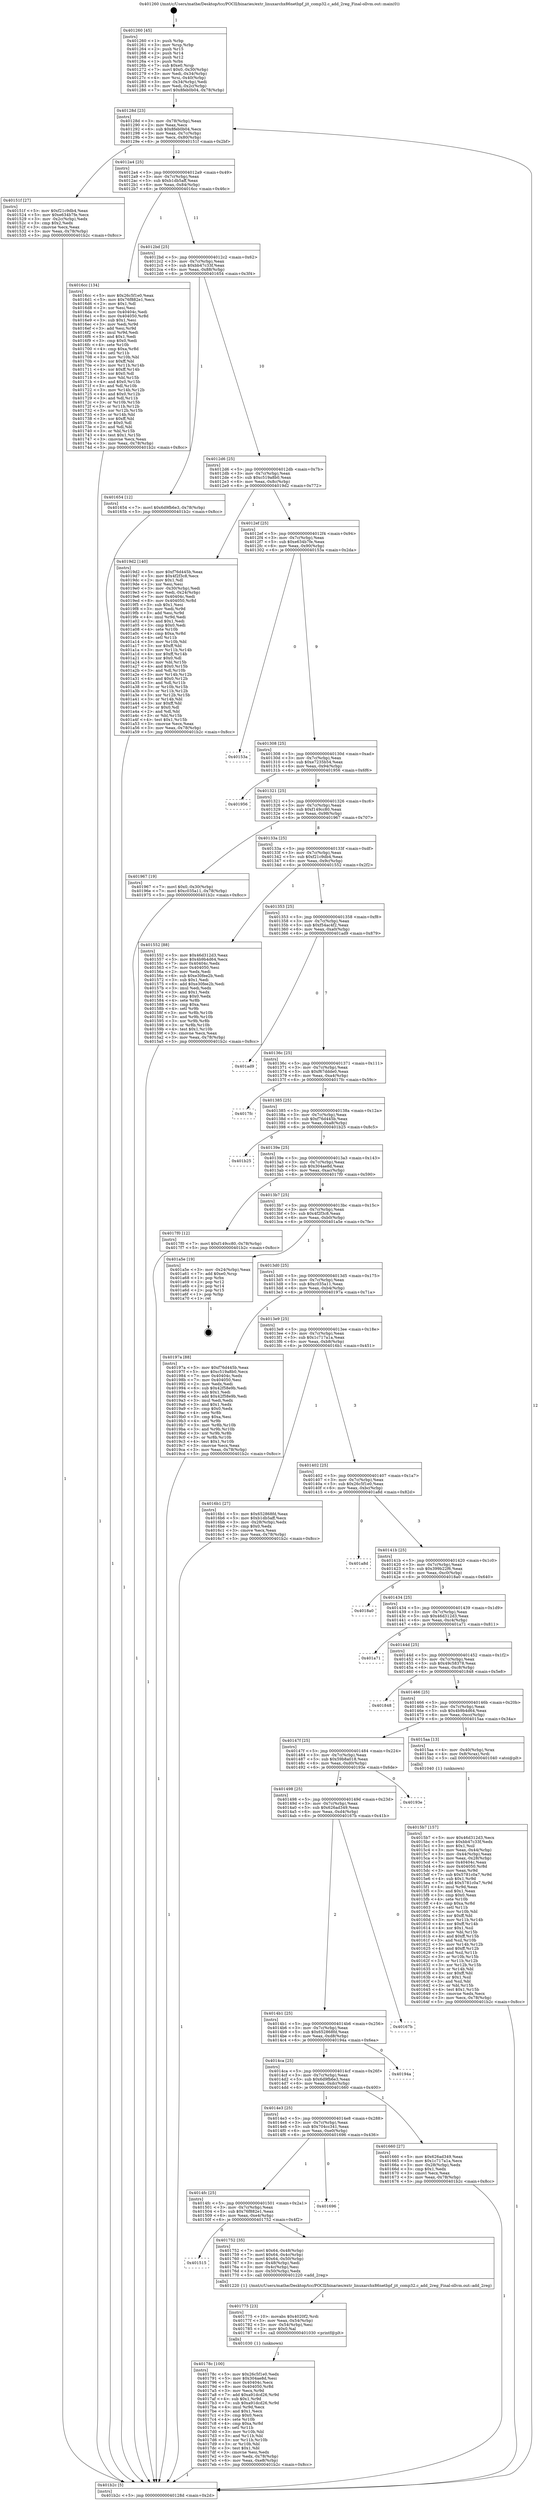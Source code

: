 digraph "0x401260" {
  label = "0x401260 (/mnt/c/Users/mathe/Desktop/tcc/POCII/binaries/extr_linuxarchx86netbpf_jit_comp32.c_add_2reg_Final-ollvm.out::main(0))"
  labelloc = "t"
  node[shape=record]

  Entry [label="",width=0.3,height=0.3,shape=circle,fillcolor=black,style=filled]
  "0x40128d" [label="{
     0x40128d [23]\l
     | [instrs]\l
     &nbsp;&nbsp;0x40128d \<+3\>: mov -0x78(%rbp),%eax\l
     &nbsp;&nbsp;0x401290 \<+2\>: mov %eax,%ecx\l
     &nbsp;&nbsp;0x401292 \<+6\>: sub $0x8feb0b04,%ecx\l
     &nbsp;&nbsp;0x401298 \<+3\>: mov %eax,-0x7c(%rbp)\l
     &nbsp;&nbsp;0x40129b \<+3\>: mov %ecx,-0x80(%rbp)\l
     &nbsp;&nbsp;0x40129e \<+6\>: je 000000000040151f \<main+0x2bf\>\l
  }"]
  "0x40151f" [label="{
     0x40151f [27]\l
     | [instrs]\l
     &nbsp;&nbsp;0x40151f \<+5\>: mov $0xf21c9db4,%eax\l
     &nbsp;&nbsp;0x401524 \<+5\>: mov $0xe634b7fe,%ecx\l
     &nbsp;&nbsp;0x401529 \<+3\>: mov -0x2c(%rbp),%edx\l
     &nbsp;&nbsp;0x40152c \<+3\>: cmp $0x2,%edx\l
     &nbsp;&nbsp;0x40152f \<+3\>: cmovne %ecx,%eax\l
     &nbsp;&nbsp;0x401532 \<+3\>: mov %eax,-0x78(%rbp)\l
     &nbsp;&nbsp;0x401535 \<+5\>: jmp 0000000000401b2c \<main+0x8cc\>\l
  }"]
  "0x4012a4" [label="{
     0x4012a4 [25]\l
     | [instrs]\l
     &nbsp;&nbsp;0x4012a4 \<+5\>: jmp 00000000004012a9 \<main+0x49\>\l
     &nbsp;&nbsp;0x4012a9 \<+3\>: mov -0x7c(%rbp),%eax\l
     &nbsp;&nbsp;0x4012ac \<+5\>: sub $0xb1db5aff,%eax\l
     &nbsp;&nbsp;0x4012b1 \<+6\>: mov %eax,-0x84(%rbp)\l
     &nbsp;&nbsp;0x4012b7 \<+6\>: je 00000000004016cc \<main+0x46c\>\l
  }"]
  "0x401b2c" [label="{
     0x401b2c [5]\l
     | [instrs]\l
     &nbsp;&nbsp;0x401b2c \<+5\>: jmp 000000000040128d \<main+0x2d\>\l
  }"]
  "0x401260" [label="{
     0x401260 [45]\l
     | [instrs]\l
     &nbsp;&nbsp;0x401260 \<+1\>: push %rbp\l
     &nbsp;&nbsp;0x401261 \<+3\>: mov %rsp,%rbp\l
     &nbsp;&nbsp;0x401264 \<+2\>: push %r15\l
     &nbsp;&nbsp;0x401266 \<+2\>: push %r14\l
     &nbsp;&nbsp;0x401268 \<+2\>: push %r12\l
     &nbsp;&nbsp;0x40126a \<+1\>: push %rbx\l
     &nbsp;&nbsp;0x40126b \<+7\>: sub $0xe0,%rsp\l
     &nbsp;&nbsp;0x401272 \<+7\>: movl $0x0,-0x30(%rbp)\l
     &nbsp;&nbsp;0x401279 \<+3\>: mov %edi,-0x34(%rbp)\l
     &nbsp;&nbsp;0x40127c \<+4\>: mov %rsi,-0x40(%rbp)\l
     &nbsp;&nbsp;0x401280 \<+3\>: mov -0x34(%rbp),%edi\l
     &nbsp;&nbsp;0x401283 \<+3\>: mov %edi,-0x2c(%rbp)\l
     &nbsp;&nbsp;0x401286 \<+7\>: movl $0x8feb0b04,-0x78(%rbp)\l
  }"]
  Exit [label="",width=0.3,height=0.3,shape=circle,fillcolor=black,style=filled,peripheries=2]
  "0x4016cc" [label="{
     0x4016cc [134]\l
     | [instrs]\l
     &nbsp;&nbsp;0x4016cc \<+5\>: mov $0x26c5f1e0,%eax\l
     &nbsp;&nbsp;0x4016d1 \<+5\>: mov $0x76f882e1,%ecx\l
     &nbsp;&nbsp;0x4016d6 \<+2\>: mov $0x1,%dl\l
     &nbsp;&nbsp;0x4016d8 \<+2\>: xor %esi,%esi\l
     &nbsp;&nbsp;0x4016da \<+7\>: mov 0x40404c,%edi\l
     &nbsp;&nbsp;0x4016e1 \<+8\>: mov 0x404050,%r8d\l
     &nbsp;&nbsp;0x4016e9 \<+3\>: sub $0x1,%esi\l
     &nbsp;&nbsp;0x4016ec \<+3\>: mov %edi,%r9d\l
     &nbsp;&nbsp;0x4016ef \<+3\>: add %esi,%r9d\l
     &nbsp;&nbsp;0x4016f2 \<+4\>: imul %r9d,%edi\l
     &nbsp;&nbsp;0x4016f6 \<+3\>: and $0x1,%edi\l
     &nbsp;&nbsp;0x4016f9 \<+3\>: cmp $0x0,%edi\l
     &nbsp;&nbsp;0x4016fc \<+4\>: sete %r10b\l
     &nbsp;&nbsp;0x401700 \<+4\>: cmp $0xa,%r8d\l
     &nbsp;&nbsp;0x401704 \<+4\>: setl %r11b\l
     &nbsp;&nbsp;0x401708 \<+3\>: mov %r10b,%bl\l
     &nbsp;&nbsp;0x40170b \<+3\>: xor $0xff,%bl\l
     &nbsp;&nbsp;0x40170e \<+3\>: mov %r11b,%r14b\l
     &nbsp;&nbsp;0x401711 \<+4\>: xor $0xff,%r14b\l
     &nbsp;&nbsp;0x401715 \<+3\>: xor $0x0,%dl\l
     &nbsp;&nbsp;0x401718 \<+3\>: mov %bl,%r15b\l
     &nbsp;&nbsp;0x40171b \<+4\>: and $0x0,%r15b\l
     &nbsp;&nbsp;0x40171f \<+3\>: and %dl,%r10b\l
     &nbsp;&nbsp;0x401722 \<+3\>: mov %r14b,%r12b\l
     &nbsp;&nbsp;0x401725 \<+4\>: and $0x0,%r12b\l
     &nbsp;&nbsp;0x401729 \<+3\>: and %dl,%r11b\l
     &nbsp;&nbsp;0x40172c \<+3\>: or %r10b,%r15b\l
     &nbsp;&nbsp;0x40172f \<+3\>: or %r11b,%r12b\l
     &nbsp;&nbsp;0x401732 \<+3\>: xor %r12b,%r15b\l
     &nbsp;&nbsp;0x401735 \<+3\>: or %r14b,%bl\l
     &nbsp;&nbsp;0x401738 \<+3\>: xor $0xff,%bl\l
     &nbsp;&nbsp;0x40173b \<+3\>: or $0x0,%dl\l
     &nbsp;&nbsp;0x40173e \<+2\>: and %dl,%bl\l
     &nbsp;&nbsp;0x401740 \<+3\>: or %bl,%r15b\l
     &nbsp;&nbsp;0x401743 \<+4\>: test $0x1,%r15b\l
     &nbsp;&nbsp;0x401747 \<+3\>: cmovne %ecx,%eax\l
     &nbsp;&nbsp;0x40174a \<+3\>: mov %eax,-0x78(%rbp)\l
     &nbsp;&nbsp;0x40174d \<+5\>: jmp 0000000000401b2c \<main+0x8cc\>\l
  }"]
  "0x4012bd" [label="{
     0x4012bd [25]\l
     | [instrs]\l
     &nbsp;&nbsp;0x4012bd \<+5\>: jmp 00000000004012c2 \<main+0x62\>\l
     &nbsp;&nbsp;0x4012c2 \<+3\>: mov -0x7c(%rbp),%eax\l
     &nbsp;&nbsp;0x4012c5 \<+5\>: sub $0xbb47c33f,%eax\l
     &nbsp;&nbsp;0x4012ca \<+6\>: mov %eax,-0x88(%rbp)\l
     &nbsp;&nbsp;0x4012d0 \<+6\>: je 0000000000401654 \<main+0x3f4\>\l
  }"]
  "0x40178c" [label="{
     0x40178c [100]\l
     | [instrs]\l
     &nbsp;&nbsp;0x40178c \<+5\>: mov $0x26c5f1e0,%edx\l
     &nbsp;&nbsp;0x401791 \<+5\>: mov $0x304ae8d,%esi\l
     &nbsp;&nbsp;0x401796 \<+7\>: mov 0x40404c,%ecx\l
     &nbsp;&nbsp;0x40179d \<+8\>: mov 0x404050,%r8d\l
     &nbsp;&nbsp;0x4017a5 \<+3\>: mov %ecx,%r9d\l
     &nbsp;&nbsp;0x4017a8 \<+7\>: add $0xa91dcd26,%r9d\l
     &nbsp;&nbsp;0x4017af \<+4\>: sub $0x1,%r9d\l
     &nbsp;&nbsp;0x4017b3 \<+7\>: sub $0xa91dcd26,%r9d\l
     &nbsp;&nbsp;0x4017ba \<+4\>: imul %r9d,%ecx\l
     &nbsp;&nbsp;0x4017be \<+3\>: and $0x1,%ecx\l
     &nbsp;&nbsp;0x4017c1 \<+3\>: cmp $0x0,%ecx\l
     &nbsp;&nbsp;0x4017c4 \<+4\>: sete %r10b\l
     &nbsp;&nbsp;0x4017c8 \<+4\>: cmp $0xa,%r8d\l
     &nbsp;&nbsp;0x4017cc \<+4\>: setl %r11b\l
     &nbsp;&nbsp;0x4017d0 \<+3\>: mov %r10b,%bl\l
     &nbsp;&nbsp;0x4017d3 \<+3\>: and %r11b,%bl\l
     &nbsp;&nbsp;0x4017d6 \<+3\>: xor %r11b,%r10b\l
     &nbsp;&nbsp;0x4017d9 \<+3\>: or %r10b,%bl\l
     &nbsp;&nbsp;0x4017dc \<+3\>: test $0x1,%bl\l
     &nbsp;&nbsp;0x4017df \<+3\>: cmovne %esi,%edx\l
     &nbsp;&nbsp;0x4017e2 \<+3\>: mov %edx,-0x78(%rbp)\l
     &nbsp;&nbsp;0x4017e5 \<+6\>: mov %eax,-0xe8(%rbp)\l
     &nbsp;&nbsp;0x4017eb \<+5\>: jmp 0000000000401b2c \<main+0x8cc\>\l
  }"]
  "0x401654" [label="{
     0x401654 [12]\l
     | [instrs]\l
     &nbsp;&nbsp;0x401654 \<+7\>: movl $0x6d9fb6e3,-0x78(%rbp)\l
     &nbsp;&nbsp;0x40165b \<+5\>: jmp 0000000000401b2c \<main+0x8cc\>\l
  }"]
  "0x4012d6" [label="{
     0x4012d6 [25]\l
     | [instrs]\l
     &nbsp;&nbsp;0x4012d6 \<+5\>: jmp 00000000004012db \<main+0x7b\>\l
     &nbsp;&nbsp;0x4012db \<+3\>: mov -0x7c(%rbp),%eax\l
     &nbsp;&nbsp;0x4012de \<+5\>: sub $0xc519a8b0,%eax\l
     &nbsp;&nbsp;0x4012e3 \<+6\>: mov %eax,-0x8c(%rbp)\l
     &nbsp;&nbsp;0x4012e9 \<+6\>: je 00000000004019d2 \<main+0x772\>\l
  }"]
  "0x401775" [label="{
     0x401775 [23]\l
     | [instrs]\l
     &nbsp;&nbsp;0x401775 \<+10\>: movabs $0x4020f2,%rdi\l
     &nbsp;&nbsp;0x40177f \<+3\>: mov %eax,-0x54(%rbp)\l
     &nbsp;&nbsp;0x401782 \<+3\>: mov -0x54(%rbp),%esi\l
     &nbsp;&nbsp;0x401785 \<+2\>: mov $0x0,%al\l
     &nbsp;&nbsp;0x401787 \<+5\>: call 0000000000401030 \<printf@plt\>\l
     | [calls]\l
     &nbsp;&nbsp;0x401030 \{1\} (unknown)\l
  }"]
  "0x4019d2" [label="{
     0x4019d2 [140]\l
     | [instrs]\l
     &nbsp;&nbsp;0x4019d2 \<+5\>: mov $0xf76d445b,%eax\l
     &nbsp;&nbsp;0x4019d7 \<+5\>: mov $0x4f2f3c8,%ecx\l
     &nbsp;&nbsp;0x4019dc \<+2\>: mov $0x1,%dl\l
     &nbsp;&nbsp;0x4019de \<+2\>: xor %esi,%esi\l
     &nbsp;&nbsp;0x4019e0 \<+3\>: mov -0x30(%rbp),%edi\l
     &nbsp;&nbsp;0x4019e3 \<+3\>: mov %edi,-0x24(%rbp)\l
     &nbsp;&nbsp;0x4019e6 \<+7\>: mov 0x40404c,%edi\l
     &nbsp;&nbsp;0x4019ed \<+8\>: mov 0x404050,%r8d\l
     &nbsp;&nbsp;0x4019f5 \<+3\>: sub $0x1,%esi\l
     &nbsp;&nbsp;0x4019f8 \<+3\>: mov %edi,%r9d\l
     &nbsp;&nbsp;0x4019fb \<+3\>: add %esi,%r9d\l
     &nbsp;&nbsp;0x4019fe \<+4\>: imul %r9d,%edi\l
     &nbsp;&nbsp;0x401a02 \<+3\>: and $0x1,%edi\l
     &nbsp;&nbsp;0x401a05 \<+3\>: cmp $0x0,%edi\l
     &nbsp;&nbsp;0x401a08 \<+4\>: sete %r10b\l
     &nbsp;&nbsp;0x401a0c \<+4\>: cmp $0xa,%r8d\l
     &nbsp;&nbsp;0x401a10 \<+4\>: setl %r11b\l
     &nbsp;&nbsp;0x401a14 \<+3\>: mov %r10b,%bl\l
     &nbsp;&nbsp;0x401a17 \<+3\>: xor $0xff,%bl\l
     &nbsp;&nbsp;0x401a1a \<+3\>: mov %r11b,%r14b\l
     &nbsp;&nbsp;0x401a1d \<+4\>: xor $0xff,%r14b\l
     &nbsp;&nbsp;0x401a21 \<+3\>: xor $0x0,%dl\l
     &nbsp;&nbsp;0x401a24 \<+3\>: mov %bl,%r15b\l
     &nbsp;&nbsp;0x401a27 \<+4\>: and $0x0,%r15b\l
     &nbsp;&nbsp;0x401a2b \<+3\>: and %dl,%r10b\l
     &nbsp;&nbsp;0x401a2e \<+3\>: mov %r14b,%r12b\l
     &nbsp;&nbsp;0x401a31 \<+4\>: and $0x0,%r12b\l
     &nbsp;&nbsp;0x401a35 \<+3\>: and %dl,%r11b\l
     &nbsp;&nbsp;0x401a38 \<+3\>: or %r10b,%r15b\l
     &nbsp;&nbsp;0x401a3b \<+3\>: or %r11b,%r12b\l
     &nbsp;&nbsp;0x401a3e \<+3\>: xor %r12b,%r15b\l
     &nbsp;&nbsp;0x401a41 \<+3\>: or %r14b,%bl\l
     &nbsp;&nbsp;0x401a44 \<+3\>: xor $0xff,%bl\l
     &nbsp;&nbsp;0x401a47 \<+3\>: or $0x0,%dl\l
     &nbsp;&nbsp;0x401a4a \<+2\>: and %dl,%bl\l
     &nbsp;&nbsp;0x401a4c \<+3\>: or %bl,%r15b\l
     &nbsp;&nbsp;0x401a4f \<+4\>: test $0x1,%r15b\l
     &nbsp;&nbsp;0x401a53 \<+3\>: cmovne %ecx,%eax\l
     &nbsp;&nbsp;0x401a56 \<+3\>: mov %eax,-0x78(%rbp)\l
     &nbsp;&nbsp;0x401a59 \<+5\>: jmp 0000000000401b2c \<main+0x8cc\>\l
  }"]
  "0x4012ef" [label="{
     0x4012ef [25]\l
     | [instrs]\l
     &nbsp;&nbsp;0x4012ef \<+5\>: jmp 00000000004012f4 \<main+0x94\>\l
     &nbsp;&nbsp;0x4012f4 \<+3\>: mov -0x7c(%rbp),%eax\l
     &nbsp;&nbsp;0x4012f7 \<+5\>: sub $0xe634b7fe,%eax\l
     &nbsp;&nbsp;0x4012fc \<+6\>: mov %eax,-0x90(%rbp)\l
     &nbsp;&nbsp;0x401302 \<+6\>: je 000000000040153a \<main+0x2da\>\l
  }"]
  "0x401515" [label="{
     0x401515\l
  }", style=dashed]
  "0x40153a" [label="{
     0x40153a\l
  }", style=dashed]
  "0x401308" [label="{
     0x401308 [25]\l
     | [instrs]\l
     &nbsp;&nbsp;0x401308 \<+5\>: jmp 000000000040130d \<main+0xad\>\l
     &nbsp;&nbsp;0x40130d \<+3\>: mov -0x7c(%rbp),%eax\l
     &nbsp;&nbsp;0x401310 \<+5\>: sub $0xe7235b54,%eax\l
     &nbsp;&nbsp;0x401315 \<+6\>: mov %eax,-0x94(%rbp)\l
     &nbsp;&nbsp;0x40131b \<+6\>: je 0000000000401956 \<main+0x6f6\>\l
  }"]
  "0x401752" [label="{
     0x401752 [35]\l
     | [instrs]\l
     &nbsp;&nbsp;0x401752 \<+7\>: movl $0x64,-0x48(%rbp)\l
     &nbsp;&nbsp;0x401759 \<+7\>: movl $0x64,-0x4c(%rbp)\l
     &nbsp;&nbsp;0x401760 \<+7\>: movl $0x64,-0x50(%rbp)\l
     &nbsp;&nbsp;0x401767 \<+3\>: mov -0x48(%rbp),%edi\l
     &nbsp;&nbsp;0x40176a \<+3\>: mov -0x4c(%rbp),%esi\l
     &nbsp;&nbsp;0x40176d \<+3\>: mov -0x50(%rbp),%edx\l
     &nbsp;&nbsp;0x401770 \<+5\>: call 0000000000401220 \<add_2reg\>\l
     | [calls]\l
     &nbsp;&nbsp;0x401220 \{1\} (/mnt/c/Users/mathe/Desktop/tcc/POCII/binaries/extr_linuxarchx86netbpf_jit_comp32.c_add_2reg_Final-ollvm.out::add_2reg)\l
  }"]
  "0x401956" [label="{
     0x401956\l
  }", style=dashed]
  "0x401321" [label="{
     0x401321 [25]\l
     | [instrs]\l
     &nbsp;&nbsp;0x401321 \<+5\>: jmp 0000000000401326 \<main+0xc6\>\l
     &nbsp;&nbsp;0x401326 \<+3\>: mov -0x7c(%rbp),%eax\l
     &nbsp;&nbsp;0x401329 \<+5\>: sub $0xf149cc80,%eax\l
     &nbsp;&nbsp;0x40132e \<+6\>: mov %eax,-0x98(%rbp)\l
     &nbsp;&nbsp;0x401334 \<+6\>: je 0000000000401967 \<main+0x707\>\l
  }"]
  "0x4014fc" [label="{
     0x4014fc [25]\l
     | [instrs]\l
     &nbsp;&nbsp;0x4014fc \<+5\>: jmp 0000000000401501 \<main+0x2a1\>\l
     &nbsp;&nbsp;0x401501 \<+3\>: mov -0x7c(%rbp),%eax\l
     &nbsp;&nbsp;0x401504 \<+5\>: sub $0x76f882e1,%eax\l
     &nbsp;&nbsp;0x401509 \<+6\>: mov %eax,-0xe4(%rbp)\l
     &nbsp;&nbsp;0x40150f \<+6\>: je 0000000000401752 \<main+0x4f2\>\l
  }"]
  "0x401967" [label="{
     0x401967 [19]\l
     | [instrs]\l
     &nbsp;&nbsp;0x401967 \<+7\>: movl $0x0,-0x30(%rbp)\l
     &nbsp;&nbsp;0x40196e \<+7\>: movl $0xc035a11,-0x78(%rbp)\l
     &nbsp;&nbsp;0x401975 \<+5\>: jmp 0000000000401b2c \<main+0x8cc\>\l
  }"]
  "0x40133a" [label="{
     0x40133a [25]\l
     | [instrs]\l
     &nbsp;&nbsp;0x40133a \<+5\>: jmp 000000000040133f \<main+0xdf\>\l
     &nbsp;&nbsp;0x40133f \<+3\>: mov -0x7c(%rbp),%eax\l
     &nbsp;&nbsp;0x401342 \<+5\>: sub $0xf21c9db4,%eax\l
     &nbsp;&nbsp;0x401347 \<+6\>: mov %eax,-0x9c(%rbp)\l
     &nbsp;&nbsp;0x40134d \<+6\>: je 0000000000401552 \<main+0x2f2\>\l
  }"]
  "0x401696" [label="{
     0x401696\l
  }", style=dashed]
  "0x401552" [label="{
     0x401552 [88]\l
     | [instrs]\l
     &nbsp;&nbsp;0x401552 \<+5\>: mov $0x46d312d3,%eax\l
     &nbsp;&nbsp;0x401557 \<+5\>: mov $0x4b9b4d64,%ecx\l
     &nbsp;&nbsp;0x40155c \<+7\>: mov 0x40404c,%edx\l
     &nbsp;&nbsp;0x401563 \<+7\>: mov 0x404050,%esi\l
     &nbsp;&nbsp;0x40156a \<+2\>: mov %edx,%edi\l
     &nbsp;&nbsp;0x40156c \<+6\>: sub $0xe30fee2b,%edi\l
     &nbsp;&nbsp;0x401572 \<+3\>: sub $0x1,%edi\l
     &nbsp;&nbsp;0x401575 \<+6\>: add $0xe30fee2b,%edi\l
     &nbsp;&nbsp;0x40157b \<+3\>: imul %edi,%edx\l
     &nbsp;&nbsp;0x40157e \<+3\>: and $0x1,%edx\l
     &nbsp;&nbsp;0x401581 \<+3\>: cmp $0x0,%edx\l
     &nbsp;&nbsp;0x401584 \<+4\>: sete %r8b\l
     &nbsp;&nbsp;0x401588 \<+3\>: cmp $0xa,%esi\l
     &nbsp;&nbsp;0x40158b \<+4\>: setl %r9b\l
     &nbsp;&nbsp;0x40158f \<+3\>: mov %r8b,%r10b\l
     &nbsp;&nbsp;0x401592 \<+3\>: and %r9b,%r10b\l
     &nbsp;&nbsp;0x401595 \<+3\>: xor %r9b,%r8b\l
     &nbsp;&nbsp;0x401598 \<+3\>: or %r8b,%r10b\l
     &nbsp;&nbsp;0x40159b \<+4\>: test $0x1,%r10b\l
     &nbsp;&nbsp;0x40159f \<+3\>: cmovne %ecx,%eax\l
     &nbsp;&nbsp;0x4015a2 \<+3\>: mov %eax,-0x78(%rbp)\l
     &nbsp;&nbsp;0x4015a5 \<+5\>: jmp 0000000000401b2c \<main+0x8cc\>\l
  }"]
  "0x401353" [label="{
     0x401353 [25]\l
     | [instrs]\l
     &nbsp;&nbsp;0x401353 \<+5\>: jmp 0000000000401358 \<main+0xf8\>\l
     &nbsp;&nbsp;0x401358 \<+3\>: mov -0x7c(%rbp),%eax\l
     &nbsp;&nbsp;0x40135b \<+5\>: sub $0xf54ac4f2,%eax\l
     &nbsp;&nbsp;0x401360 \<+6\>: mov %eax,-0xa0(%rbp)\l
     &nbsp;&nbsp;0x401366 \<+6\>: je 0000000000401ad9 \<main+0x879\>\l
  }"]
  "0x4014e3" [label="{
     0x4014e3 [25]\l
     | [instrs]\l
     &nbsp;&nbsp;0x4014e3 \<+5\>: jmp 00000000004014e8 \<main+0x288\>\l
     &nbsp;&nbsp;0x4014e8 \<+3\>: mov -0x7c(%rbp),%eax\l
     &nbsp;&nbsp;0x4014eb \<+5\>: sub $0x704cc341,%eax\l
     &nbsp;&nbsp;0x4014f0 \<+6\>: mov %eax,-0xe0(%rbp)\l
     &nbsp;&nbsp;0x4014f6 \<+6\>: je 0000000000401696 \<main+0x436\>\l
  }"]
  "0x401ad9" [label="{
     0x401ad9\l
  }", style=dashed]
  "0x40136c" [label="{
     0x40136c [25]\l
     | [instrs]\l
     &nbsp;&nbsp;0x40136c \<+5\>: jmp 0000000000401371 \<main+0x111\>\l
     &nbsp;&nbsp;0x401371 \<+3\>: mov -0x7c(%rbp),%eax\l
     &nbsp;&nbsp;0x401374 \<+5\>: sub $0xf67ddde0,%eax\l
     &nbsp;&nbsp;0x401379 \<+6\>: mov %eax,-0xa4(%rbp)\l
     &nbsp;&nbsp;0x40137f \<+6\>: je 00000000004017fc \<main+0x59c\>\l
  }"]
  "0x401660" [label="{
     0x401660 [27]\l
     | [instrs]\l
     &nbsp;&nbsp;0x401660 \<+5\>: mov $0x626ad349,%eax\l
     &nbsp;&nbsp;0x401665 \<+5\>: mov $0x1c717a1a,%ecx\l
     &nbsp;&nbsp;0x40166a \<+3\>: mov -0x28(%rbp),%edx\l
     &nbsp;&nbsp;0x40166d \<+3\>: cmp $0x1,%edx\l
     &nbsp;&nbsp;0x401670 \<+3\>: cmovl %ecx,%eax\l
     &nbsp;&nbsp;0x401673 \<+3\>: mov %eax,-0x78(%rbp)\l
     &nbsp;&nbsp;0x401676 \<+5\>: jmp 0000000000401b2c \<main+0x8cc\>\l
  }"]
  "0x4017fc" [label="{
     0x4017fc\l
  }", style=dashed]
  "0x401385" [label="{
     0x401385 [25]\l
     | [instrs]\l
     &nbsp;&nbsp;0x401385 \<+5\>: jmp 000000000040138a \<main+0x12a\>\l
     &nbsp;&nbsp;0x40138a \<+3\>: mov -0x7c(%rbp),%eax\l
     &nbsp;&nbsp;0x40138d \<+5\>: sub $0xf76d445b,%eax\l
     &nbsp;&nbsp;0x401392 \<+6\>: mov %eax,-0xa8(%rbp)\l
     &nbsp;&nbsp;0x401398 \<+6\>: je 0000000000401b25 \<main+0x8c5\>\l
  }"]
  "0x4014ca" [label="{
     0x4014ca [25]\l
     | [instrs]\l
     &nbsp;&nbsp;0x4014ca \<+5\>: jmp 00000000004014cf \<main+0x26f\>\l
     &nbsp;&nbsp;0x4014cf \<+3\>: mov -0x7c(%rbp),%eax\l
     &nbsp;&nbsp;0x4014d2 \<+5\>: sub $0x6d9fb6e3,%eax\l
     &nbsp;&nbsp;0x4014d7 \<+6\>: mov %eax,-0xdc(%rbp)\l
     &nbsp;&nbsp;0x4014dd \<+6\>: je 0000000000401660 \<main+0x400\>\l
  }"]
  "0x401b25" [label="{
     0x401b25\l
  }", style=dashed]
  "0x40139e" [label="{
     0x40139e [25]\l
     | [instrs]\l
     &nbsp;&nbsp;0x40139e \<+5\>: jmp 00000000004013a3 \<main+0x143\>\l
     &nbsp;&nbsp;0x4013a3 \<+3\>: mov -0x7c(%rbp),%eax\l
     &nbsp;&nbsp;0x4013a6 \<+5\>: sub $0x304ae8d,%eax\l
     &nbsp;&nbsp;0x4013ab \<+6\>: mov %eax,-0xac(%rbp)\l
     &nbsp;&nbsp;0x4013b1 \<+6\>: je 00000000004017f0 \<main+0x590\>\l
  }"]
  "0x40194a" [label="{
     0x40194a\l
  }", style=dashed]
  "0x4017f0" [label="{
     0x4017f0 [12]\l
     | [instrs]\l
     &nbsp;&nbsp;0x4017f0 \<+7\>: movl $0xf149cc80,-0x78(%rbp)\l
     &nbsp;&nbsp;0x4017f7 \<+5\>: jmp 0000000000401b2c \<main+0x8cc\>\l
  }"]
  "0x4013b7" [label="{
     0x4013b7 [25]\l
     | [instrs]\l
     &nbsp;&nbsp;0x4013b7 \<+5\>: jmp 00000000004013bc \<main+0x15c\>\l
     &nbsp;&nbsp;0x4013bc \<+3\>: mov -0x7c(%rbp),%eax\l
     &nbsp;&nbsp;0x4013bf \<+5\>: sub $0x4f2f3c8,%eax\l
     &nbsp;&nbsp;0x4013c4 \<+6\>: mov %eax,-0xb0(%rbp)\l
     &nbsp;&nbsp;0x4013ca \<+6\>: je 0000000000401a5e \<main+0x7fe\>\l
  }"]
  "0x4014b1" [label="{
     0x4014b1 [25]\l
     | [instrs]\l
     &nbsp;&nbsp;0x4014b1 \<+5\>: jmp 00000000004014b6 \<main+0x256\>\l
     &nbsp;&nbsp;0x4014b6 \<+3\>: mov -0x7c(%rbp),%eax\l
     &nbsp;&nbsp;0x4014b9 \<+5\>: sub $0x652868fd,%eax\l
     &nbsp;&nbsp;0x4014be \<+6\>: mov %eax,-0xd8(%rbp)\l
     &nbsp;&nbsp;0x4014c4 \<+6\>: je 000000000040194a \<main+0x6ea\>\l
  }"]
  "0x401a5e" [label="{
     0x401a5e [19]\l
     | [instrs]\l
     &nbsp;&nbsp;0x401a5e \<+3\>: mov -0x24(%rbp),%eax\l
     &nbsp;&nbsp;0x401a61 \<+7\>: add $0xe0,%rsp\l
     &nbsp;&nbsp;0x401a68 \<+1\>: pop %rbx\l
     &nbsp;&nbsp;0x401a69 \<+2\>: pop %r12\l
     &nbsp;&nbsp;0x401a6b \<+2\>: pop %r14\l
     &nbsp;&nbsp;0x401a6d \<+2\>: pop %r15\l
     &nbsp;&nbsp;0x401a6f \<+1\>: pop %rbp\l
     &nbsp;&nbsp;0x401a70 \<+1\>: ret\l
  }"]
  "0x4013d0" [label="{
     0x4013d0 [25]\l
     | [instrs]\l
     &nbsp;&nbsp;0x4013d0 \<+5\>: jmp 00000000004013d5 \<main+0x175\>\l
     &nbsp;&nbsp;0x4013d5 \<+3\>: mov -0x7c(%rbp),%eax\l
     &nbsp;&nbsp;0x4013d8 \<+5\>: sub $0xc035a11,%eax\l
     &nbsp;&nbsp;0x4013dd \<+6\>: mov %eax,-0xb4(%rbp)\l
     &nbsp;&nbsp;0x4013e3 \<+6\>: je 000000000040197a \<main+0x71a\>\l
  }"]
  "0x40167b" [label="{
     0x40167b\l
  }", style=dashed]
  "0x40197a" [label="{
     0x40197a [88]\l
     | [instrs]\l
     &nbsp;&nbsp;0x40197a \<+5\>: mov $0xf76d445b,%eax\l
     &nbsp;&nbsp;0x40197f \<+5\>: mov $0xc519a8b0,%ecx\l
     &nbsp;&nbsp;0x401984 \<+7\>: mov 0x40404c,%edx\l
     &nbsp;&nbsp;0x40198b \<+7\>: mov 0x404050,%esi\l
     &nbsp;&nbsp;0x401992 \<+2\>: mov %edx,%edi\l
     &nbsp;&nbsp;0x401994 \<+6\>: sub $0x42f58e9b,%edi\l
     &nbsp;&nbsp;0x40199a \<+3\>: sub $0x1,%edi\l
     &nbsp;&nbsp;0x40199d \<+6\>: add $0x42f58e9b,%edi\l
     &nbsp;&nbsp;0x4019a3 \<+3\>: imul %edi,%edx\l
     &nbsp;&nbsp;0x4019a6 \<+3\>: and $0x1,%edx\l
     &nbsp;&nbsp;0x4019a9 \<+3\>: cmp $0x0,%edx\l
     &nbsp;&nbsp;0x4019ac \<+4\>: sete %r8b\l
     &nbsp;&nbsp;0x4019b0 \<+3\>: cmp $0xa,%esi\l
     &nbsp;&nbsp;0x4019b3 \<+4\>: setl %r9b\l
     &nbsp;&nbsp;0x4019b7 \<+3\>: mov %r8b,%r10b\l
     &nbsp;&nbsp;0x4019ba \<+3\>: and %r9b,%r10b\l
     &nbsp;&nbsp;0x4019bd \<+3\>: xor %r9b,%r8b\l
     &nbsp;&nbsp;0x4019c0 \<+3\>: or %r8b,%r10b\l
     &nbsp;&nbsp;0x4019c3 \<+4\>: test $0x1,%r10b\l
     &nbsp;&nbsp;0x4019c7 \<+3\>: cmovne %ecx,%eax\l
     &nbsp;&nbsp;0x4019ca \<+3\>: mov %eax,-0x78(%rbp)\l
     &nbsp;&nbsp;0x4019cd \<+5\>: jmp 0000000000401b2c \<main+0x8cc\>\l
  }"]
  "0x4013e9" [label="{
     0x4013e9 [25]\l
     | [instrs]\l
     &nbsp;&nbsp;0x4013e9 \<+5\>: jmp 00000000004013ee \<main+0x18e\>\l
     &nbsp;&nbsp;0x4013ee \<+3\>: mov -0x7c(%rbp),%eax\l
     &nbsp;&nbsp;0x4013f1 \<+5\>: sub $0x1c717a1a,%eax\l
     &nbsp;&nbsp;0x4013f6 \<+6\>: mov %eax,-0xb8(%rbp)\l
     &nbsp;&nbsp;0x4013fc \<+6\>: je 00000000004016b1 \<main+0x451\>\l
  }"]
  "0x401498" [label="{
     0x401498 [25]\l
     | [instrs]\l
     &nbsp;&nbsp;0x401498 \<+5\>: jmp 000000000040149d \<main+0x23d\>\l
     &nbsp;&nbsp;0x40149d \<+3\>: mov -0x7c(%rbp),%eax\l
     &nbsp;&nbsp;0x4014a0 \<+5\>: sub $0x626ad349,%eax\l
     &nbsp;&nbsp;0x4014a5 \<+6\>: mov %eax,-0xd4(%rbp)\l
     &nbsp;&nbsp;0x4014ab \<+6\>: je 000000000040167b \<main+0x41b\>\l
  }"]
  "0x4016b1" [label="{
     0x4016b1 [27]\l
     | [instrs]\l
     &nbsp;&nbsp;0x4016b1 \<+5\>: mov $0x652868fd,%eax\l
     &nbsp;&nbsp;0x4016b6 \<+5\>: mov $0xb1db5aff,%ecx\l
     &nbsp;&nbsp;0x4016bb \<+3\>: mov -0x28(%rbp),%edx\l
     &nbsp;&nbsp;0x4016be \<+3\>: cmp $0x0,%edx\l
     &nbsp;&nbsp;0x4016c1 \<+3\>: cmove %ecx,%eax\l
     &nbsp;&nbsp;0x4016c4 \<+3\>: mov %eax,-0x78(%rbp)\l
     &nbsp;&nbsp;0x4016c7 \<+5\>: jmp 0000000000401b2c \<main+0x8cc\>\l
  }"]
  "0x401402" [label="{
     0x401402 [25]\l
     | [instrs]\l
     &nbsp;&nbsp;0x401402 \<+5\>: jmp 0000000000401407 \<main+0x1a7\>\l
     &nbsp;&nbsp;0x401407 \<+3\>: mov -0x7c(%rbp),%eax\l
     &nbsp;&nbsp;0x40140a \<+5\>: sub $0x26c5f1e0,%eax\l
     &nbsp;&nbsp;0x40140f \<+6\>: mov %eax,-0xbc(%rbp)\l
     &nbsp;&nbsp;0x401415 \<+6\>: je 0000000000401a8d \<main+0x82d\>\l
  }"]
  "0x40193e" [label="{
     0x40193e\l
  }", style=dashed]
  "0x401a8d" [label="{
     0x401a8d\l
  }", style=dashed]
  "0x40141b" [label="{
     0x40141b [25]\l
     | [instrs]\l
     &nbsp;&nbsp;0x40141b \<+5\>: jmp 0000000000401420 \<main+0x1c0\>\l
     &nbsp;&nbsp;0x401420 \<+3\>: mov -0x7c(%rbp),%eax\l
     &nbsp;&nbsp;0x401423 \<+5\>: sub $0x399b22f6,%eax\l
     &nbsp;&nbsp;0x401428 \<+6\>: mov %eax,-0xc0(%rbp)\l
     &nbsp;&nbsp;0x40142e \<+6\>: je 00000000004018a0 \<main+0x640\>\l
  }"]
  "0x4015b7" [label="{
     0x4015b7 [157]\l
     | [instrs]\l
     &nbsp;&nbsp;0x4015b7 \<+5\>: mov $0x46d312d3,%ecx\l
     &nbsp;&nbsp;0x4015bc \<+5\>: mov $0xbb47c33f,%edx\l
     &nbsp;&nbsp;0x4015c1 \<+3\>: mov $0x1,%sil\l
     &nbsp;&nbsp;0x4015c4 \<+3\>: mov %eax,-0x44(%rbp)\l
     &nbsp;&nbsp;0x4015c7 \<+3\>: mov -0x44(%rbp),%eax\l
     &nbsp;&nbsp;0x4015ca \<+3\>: mov %eax,-0x28(%rbp)\l
     &nbsp;&nbsp;0x4015cd \<+7\>: mov 0x40404c,%eax\l
     &nbsp;&nbsp;0x4015d4 \<+8\>: mov 0x404050,%r8d\l
     &nbsp;&nbsp;0x4015dc \<+3\>: mov %eax,%r9d\l
     &nbsp;&nbsp;0x4015df \<+7\>: sub $0x5781c0a7,%r9d\l
     &nbsp;&nbsp;0x4015e6 \<+4\>: sub $0x1,%r9d\l
     &nbsp;&nbsp;0x4015ea \<+7\>: add $0x5781c0a7,%r9d\l
     &nbsp;&nbsp;0x4015f1 \<+4\>: imul %r9d,%eax\l
     &nbsp;&nbsp;0x4015f5 \<+3\>: and $0x1,%eax\l
     &nbsp;&nbsp;0x4015f8 \<+3\>: cmp $0x0,%eax\l
     &nbsp;&nbsp;0x4015fb \<+4\>: sete %r10b\l
     &nbsp;&nbsp;0x4015ff \<+4\>: cmp $0xa,%r8d\l
     &nbsp;&nbsp;0x401603 \<+4\>: setl %r11b\l
     &nbsp;&nbsp;0x401607 \<+3\>: mov %r10b,%bl\l
     &nbsp;&nbsp;0x40160a \<+3\>: xor $0xff,%bl\l
     &nbsp;&nbsp;0x40160d \<+3\>: mov %r11b,%r14b\l
     &nbsp;&nbsp;0x401610 \<+4\>: xor $0xff,%r14b\l
     &nbsp;&nbsp;0x401614 \<+4\>: xor $0x1,%sil\l
     &nbsp;&nbsp;0x401618 \<+3\>: mov %bl,%r15b\l
     &nbsp;&nbsp;0x40161b \<+4\>: and $0xff,%r15b\l
     &nbsp;&nbsp;0x40161f \<+3\>: and %sil,%r10b\l
     &nbsp;&nbsp;0x401622 \<+3\>: mov %r14b,%r12b\l
     &nbsp;&nbsp;0x401625 \<+4\>: and $0xff,%r12b\l
     &nbsp;&nbsp;0x401629 \<+3\>: and %sil,%r11b\l
     &nbsp;&nbsp;0x40162c \<+3\>: or %r10b,%r15b\l
     &nbsp;&nbsp;0x40162f \<+3\>: or %r11b,%r12b\l
     &nbsp;&nbsp;0x401632 \<+3\>: xor %r12b,%r15b\l
     &nbsp;&nbsp;0x401635 \<+3\>: or %r14b,%bl\l
     &nbsp;&nbsp;0x401638 \<+3\>: xor $0xff,%bl\l
     &nbsp;&nbsp;0x40163b \<+4\>: or $0x1,%sil\l
     &nbsp;&nbsp;0x40163f \<+3\>: and %sil,%bl\l
     &nbsp;&nbsp;0x401642 \<+3\>: or %bl,%r15b\l
     &nbsp;&nbsp;0x401645 \<+4\>: test $0x1,%r15b\l
     &nbsp;&nbsp;0x401649 \<+3\>: cmovne %edx,%ecx\l
     &nbsp;&nbsp;0x40164c \<+3\>: mov %ecx,-0x78(%rbp)\l
     &nbsp;&nbsp;0x40164f \<+5\>: jmp 0000000000401b2c \<main+0x8cc\>\l
  }"]
  "0x4018a0" [label="{
     0x4018a0\l
  }", style=dashed]
  "0x401434" [label="{
     0x401434 [25]\l
     | [instrs]\l
     &nbsp;&nbsp;0x401434 \<+5\>: jmp 0000000000401439 \<main+0x1d9\>\l
     &nbsp;&nbsp;0x401439 \<+3\>: mov -0x7c(%rbp),%eax\l
     &nbsp;&nbsp;0x40143c \<+5\>: sub $0x46d312d3,%eax\l
     &nbsp;&nbsp;0x401441 \<+6\>: mov %eax,-0xc4(%rbp)\l
     &nbsp;&nbsp;0x401447 \<+6\>: je 0000000000401a71 \<main+0x811\>\l
  }"]
  "0x40147f" [label="{
     0x40147f [25]\l
     | [instrs]\l
     &nbsp;&nbsp;0x40147f \<+5\>: jmp 0000000000401484 \<main+0x224\>\l
     &nbsp;&nbsp;0x401484 \<+3\>: mov -0x7c(%rbp),%eax\l
     &nbsp;&nbsp;0x401487 \<+5\>: sub $0x59b8a018,%eax\l
     &nbsp;&nbsp;0x40148c \<+6\>: mov %eax,-0xd0(%rbp)\l
     &nbsp;&nbsp;0x401492 \<+6\>: je 000000000040193e \<main+0x6de\>\l
  }"]
  "0x401a71" [label="{
     0x401a71\l
  }", style=dashed]
  "0x40144d" [label="{
     0x40144d [25]\l
     | [instrs]\l
     &nbsp;&nbsp;0x40144d \<+5\>: jmp 0000000000401452 \<main+0x1f2\>\l
     &nbsp;&nbsp;0x401452 \<+3\>: mov -0x7c(%rbp),%eax\l
     &nbsp;&nbsp;0x401455 \<+5\>: sub $0x49c58378,%eax\l
     &nbsp;&nbsp;0x40145a \<+6\>: mov %eax,-0xc8(%rbp)\l
     &nbsp;&nbsp;0x401460 \<+6\>: je 0000000000401848 \<main+0x5e8\>\l
  }"]
  "0x4015aa" [label="{
     0x4015aa [13]\l
     | [instrs]\l
     &nbsp;&nbsp;0x4015aa \<+4\>: mov -0x40(%rbp),%rax\l
     &nbsp;&nbsp;0x4015ae \<+4\>: mov 0x8(%rax),%rdi\l
     &nbsp;&nbsp;0x4015b2 \<+5\>: call 0000000000401040 \<atoi@plt\>\l
     | [calls]\l
     &nbsp;&nbsp;0x401040 \{1\} (unknown)\l
  }"]
  "0x401848" [label="{
     0x401848\l
  }", style=dashed]
  "0x401466" [label="{
     0x401466 [25]\l
     | [instrs]\l
     &nbsp;&nbsp;0x401466 \<+5\>: jmp 000000000040146b \<main+0x20b\>\l
     &nbsp;&nbsp;0x40146b \<+3\>: mov -0x7c(%rbp),%eax\l
     &nbsp;&nbsp;0x40146e \<+5\>: sub $0x4b9b4d64,%eax\l
     &nbsp;&nbsp;0x401473 \<+6\>: mov %eax,-0xcc(%rbp)\l
     &nbsp;&nbsp;0x401479 \<+6\>: je 00000000004015aa \<main+0x34a\>\l
  }"]
  Entry -> "0x401260" [label=" 1"]
  "0x40128d" -> "0x40151f" [label=" 1"]
  "0x40128d" -> "0x4012a4" [label=" 12"]
  "0x40151f" -> "0x401b2c" [label=" 1"]
  "0x401260" -> "0x40128d" [label=" 1"]
  "0x401b2c" -> "0x40128d" [label=" 12"]
  "0x401a5e" -> Exit [label=" 1"]
  "0x4012a4" -> "0x4016cc" [label=" 1"]
  "0x4012a4" -> "0x4012bd" [label=" 11"]
  "0x4019d2" -> "0x401b2c" [label=" 1"]
  "0x4012bd" -> "0x401654" [label=" 1"]
  "0x4012bd" -> "0x4012d6" [label=" 10"]
  "0x40197a" -> "0x401b2c" [label=" 1"]
  "0x4012d6" -> "0x4019d2" [label=" 1"]
  "0x4012d6" -> "0x4012ef" [label=" 9"]
  "0x401967" -> "0x401b2c" [label=" 1"]
  "0x4012ef" -> "0x40153a" [label=" 0"]
  "0x4012ef" -> "0x401308" [label=" 9"]
  "0x4017f0" -> "0x401b2c" [label=" 1"]
  "0x401308" -> "0x401956" [label=" 0"]
  "0x401308" -> "0x401321" [label=" 9"]
  "0x40178c" -> "0x401b2c" [label=" 1"]
  "0x401321" -> "0x401967" [label=" 1"]
  "0x401321" -> "0x40133a" [label=" 8"]
  "0x401752" -> "0x401775" [label=" 1"]
  "0x40133a" -> "0x401552" [label=" 1"]
  "0x40133a" -> "0x401353" [label=" 7"]
  "0x401552" -> "0x401b2c" [label=" 1"]
  "0x4014fc" -> "0x401515" [label=" 0"]
  "0x401353" -> "0x401ad9" [label=" 0"]
  "0x401353" -> "0x40136c" [label=" 7"]
  "0x401775" -> "0x40178c" [label=" 1"]
  "0x40136c" -> "0x4017fc" [label=" 0"]
  "0x40136c" -> "0x401385" [label=" 7"]
  "0x4014e3" -> "0x4014fc" [label=" 1"]
  "0x401385" -> "0x401b25" [label=" 0"]
  "0x401385" -> "0x40139e" [label=" 7"]
  "0x4014fc" -> "0x401752" [label=" 1"]
  "0x40139e" -> "0x4017f0" [label=" 1"]
  "0x40139e" -> "0x4013b7" [label=" 6"]
  "0x4016cc" -> "0x401b2c" [label=" 1"]
  "0x4013b7" -> "0x401a5e" [label=" 1"]
  "0x4013b7" -> "0x4013d0" [label=" 5"]
  "0x401660" -> "0x401b2c" [label=" 1"]
  "0x4013d0" -> "0x40197a" [label=" 1"]
  "0x4013d0" -> "0x4013e9" [label=" 4"]
  "0x4014ca" -> "0x4014e3" [label=" 1"]
  "0x4013e9" -> "0x4016b1" [label=" 1"]
  "0x4013e9" -> "0x401402" [label=" 3"]
  "0x4014e3" -> "0x401696" [label=" 0"]
  "0x401402" -> "0x401a8d" [label=" 0"]
  "0x401402" -> "0x40141b" [label=" 3"]
  "0x4014b1" -> "0x4014ca" [label=" 2"]
  "0x40141b" -> "0x4018a0" [label=" 0"]
  "0x40141b" -> "0x401434" [label=" 3"]
  "0x4016b1" -> "0x401b2c" [label=" 1"]
  "0x401434" -> "0x401a71" [label=" 0"]
  "0x401434" -> "0x40144d" [label=" 3"]
  "0x401498" -> "0x4014b1" [label=" 2"]
  "0x40144d" -> "0x401848" [label=" 0"]
  "0x40144d" -> "0x401466" [label=" 3"]
  "0x401498" -> "0x40167b" [label=" 0"]
  "0x401466" -> "0x4015aa" [label=" 1"]
  "0x401466" -> "0x40147f" [label=" 2"]
  "0x4015aa" -> "0x4015b7" [label=" 1"]
  "0x4015b7" -> "0x401b2c" [label=" 1"]
  "0x401654" -> "0x401b2c" [label=" 1"]
  "0x4014b1" -> "0x40194a" [label=" 0"]
  "0x40147f" -> "0x40193e" [label=" 0"]
  "0x40147f" -> "0x401498" [label=" 2"]
  "0x4014ca" -> "0x401660" [label=" 1"]
}
